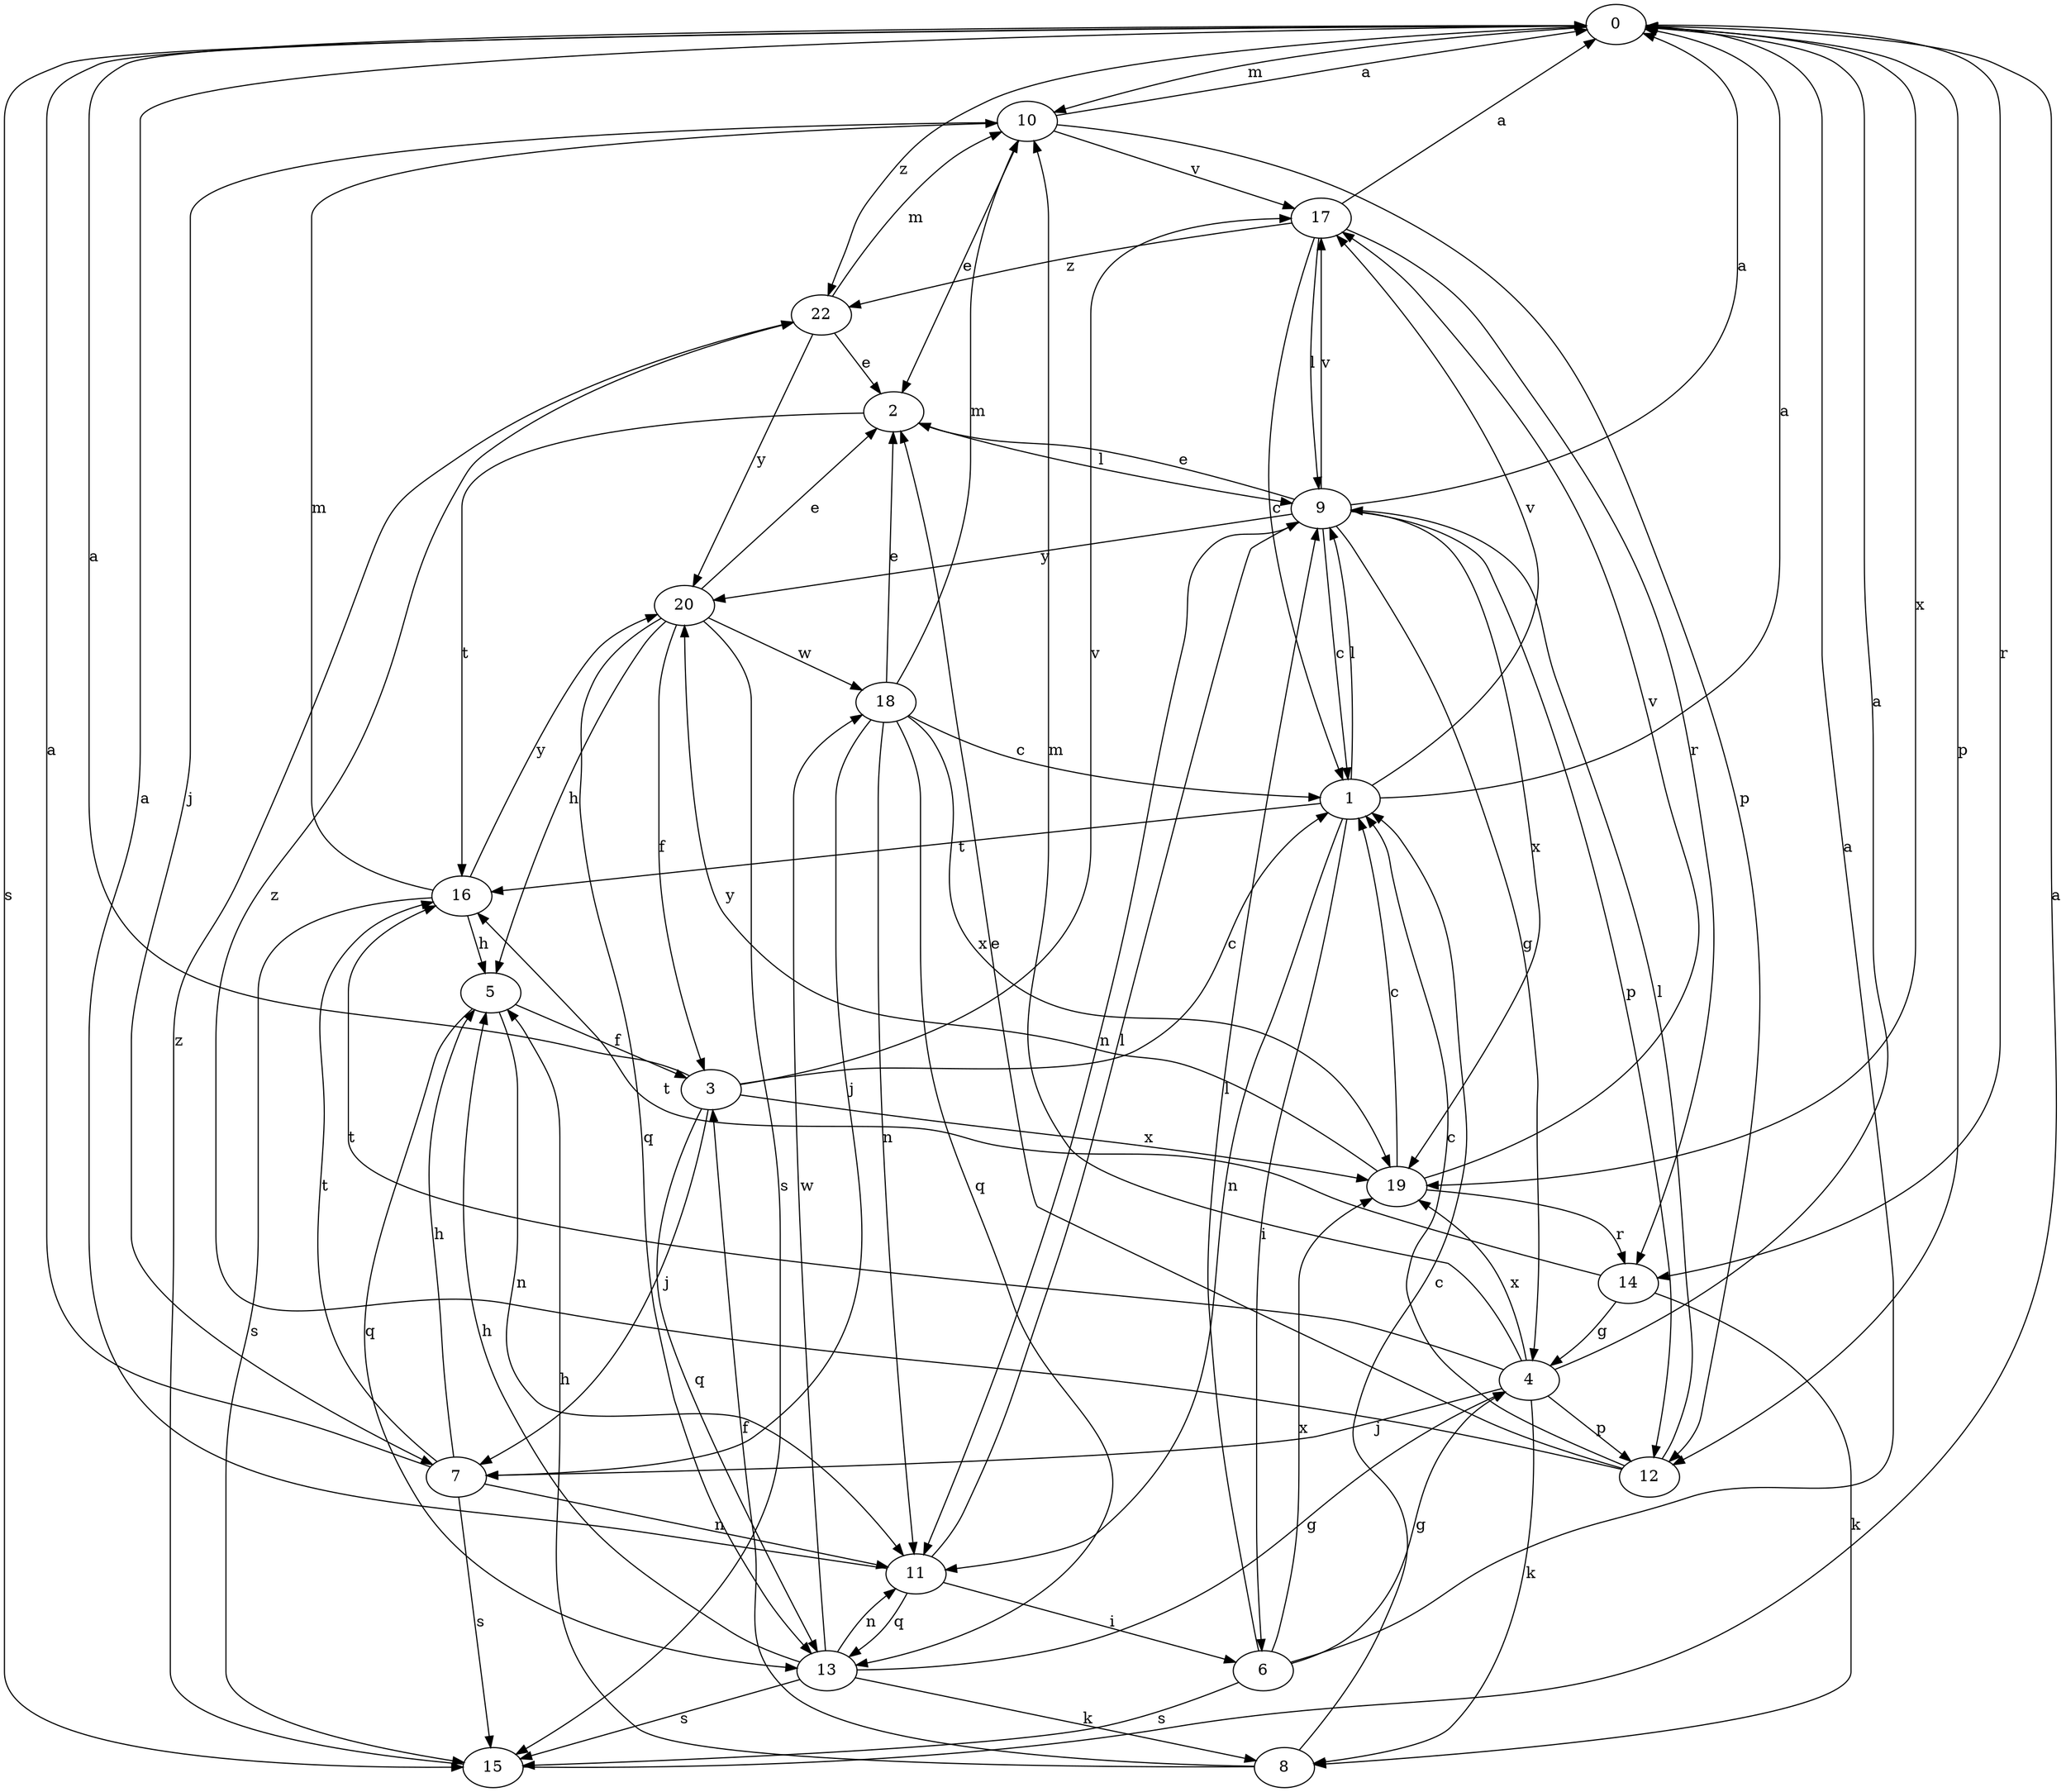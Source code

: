 strict digraph  {
0;
1;
2;
3;
4;
5;
6;
7;
8;
9;
10;
11;
12;
13;
14;
15;
16;
17;
18;
19;
20;
22;
0 -> 10  [label=m];
0 -> 12  [label=p];
0 -> 14  [label=r];
0 -> 15  [label=s];
0 -> 19  [label=x];
0 -> 22  [label=z];
1 -> 0  [label=a];
1 -> 6  [label=i];
1 -> 9  [label=l];
1 -> 11  [label=n];
1 -> 16  [label=t];
1 -> 17  [label=v];
2 -> 9  [label=l];
2 -> 16  [label=t];
3 -> 0  [label=a];
3 -> 1  [label=c];
3 -> 7  [label=j];
3 -> 13  [label=q];
3 -> 17  [label=v];
3 -> 19  [label=x];
4 -> 0  [label=a];
4 -> 7  [label=j];
4 -> 8  [label=k];
4 -> 10  [label=m];
4 -> 12  [label=p];
4 -> 16  [label=t];
4 -> 19  [label=x];
5 -> 3  [label=f];
5 -> 11  [label=n];
5 -> 13  [label=q];
6 -> 0  [label=a];
6 -> 4  [label=g];
6 -> 9  [label=l];
6 -> 15  [label=s];
6 -> 19  [label=x];
7 -> 0  [label=a];
7 -> 5  [label=h];
7 -> 11  [label=n];
7 -> 15  [label=s];
7 -> 16  [label=t];
8 -> 1  [label=c];
8 -> 3  [label=f];
8 -> 5  [label=h];
9 -> 0  [label=a];
9 -> 1  [label=c];
9 -> 2  [label=e];
9 -> 4  [label=g];
9 -> 11  [label=n];
9 -> 12  [label=p];
9 -> 17  [label=v];
9 -> 19  [label=x];
9 -> 20  [label=y];
10 -> 0  [label=a];
10 -> 2  [label=e];
10 -> 7  [label=j];
10 -> 12  [label=p];
10 -> 17  [label=v];
11 -> 0  [label=a];
11 -> 6  [label=i];
11 -> 9  [label=l];
11 -> 13  [label=q];
12 -> 1  [label=c];
12 -> 2  [label=e];
12 -> 9  [label=l];
12 -> 22  [label=z];
13 -> 4  [label=g];
13 -> 5  [label=h];
13 -> 8  [label=k];
13 -> 11  [label=n];
13 -> 15  [label=s];
13 -> 18  [label=w];
14 -> 4  [label=g];
14 -> 8  [label=k];
14 -> 16  [label=t];
15 -> 0  [label=a];
15 -> 22  [label=z];
16 -> 5  [label=h];
16 -> 10  [label=m];
16 -> 15  [label=s];
16 -> 20  [label=y];
17 -> 0  [label=a];
17 -> 1  [label=c];
17 -> 9  [label=l];
17 -> 14  [label=r];
17 -> 22  [label=z];
18 -> 1  [label=c];
18 -> 2  [label=e];
18 -> 7  [label=j];
18 -> 10  [label=m];
18 -> 11  [label=n];
18 -> 13  [label=q];
18 -> 19  [label=x];
19 -> 1  [label=c];
19 -> 14  [label=r];
19 -> 17  [label=v];
19 -> 20  [label=y];
20 -> 2  [label=e];
20 -> 3  [label=f];
20 -> 5  [label=h];
20 -> 13  [label=q];
20 -> 15  [label=s];
20 -> 18  [label=w];
22 -> 2  [label=e];
22 -> 10  [label=m];
22 -> 20  [label=y];
}
